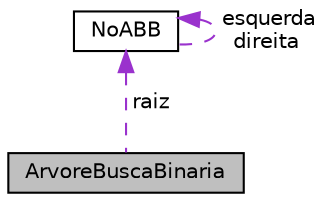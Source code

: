 digraph "ArvoreBuscaBinaria"
{
 // LATEX_PDF_SIZE
  edge [fontname="Helvetica",fontsize="10",labelfontname="Helvetica",labelfontsize="10"];
  node [fontname="Helvetica",fontsize="10",shape=record];
  Node1 [label="ArvoreBuscaBinaria",height=0.2,width=0.4,color="black", fillcolor="grey75", style="filled", fontcolor="black",tooltip=" "];
  Node2 -> Node1 [dir="back",color="darkorchid3",fontsize="10",style="dashed",label=" raiz" ,fontname="Helvetica"];
  Node2 [label="NoABB",height=0.2,width=0.4,color="black", fillcolor="white", style="filled",URL="$classNoABB.html",tooltip=" "];
  Node2 -> Node2 [dir="back",color="darkorchid3",fontsize="10",style="dashed",label=" esquerda\ndireita" ,fontname="Helvetica"];
}
